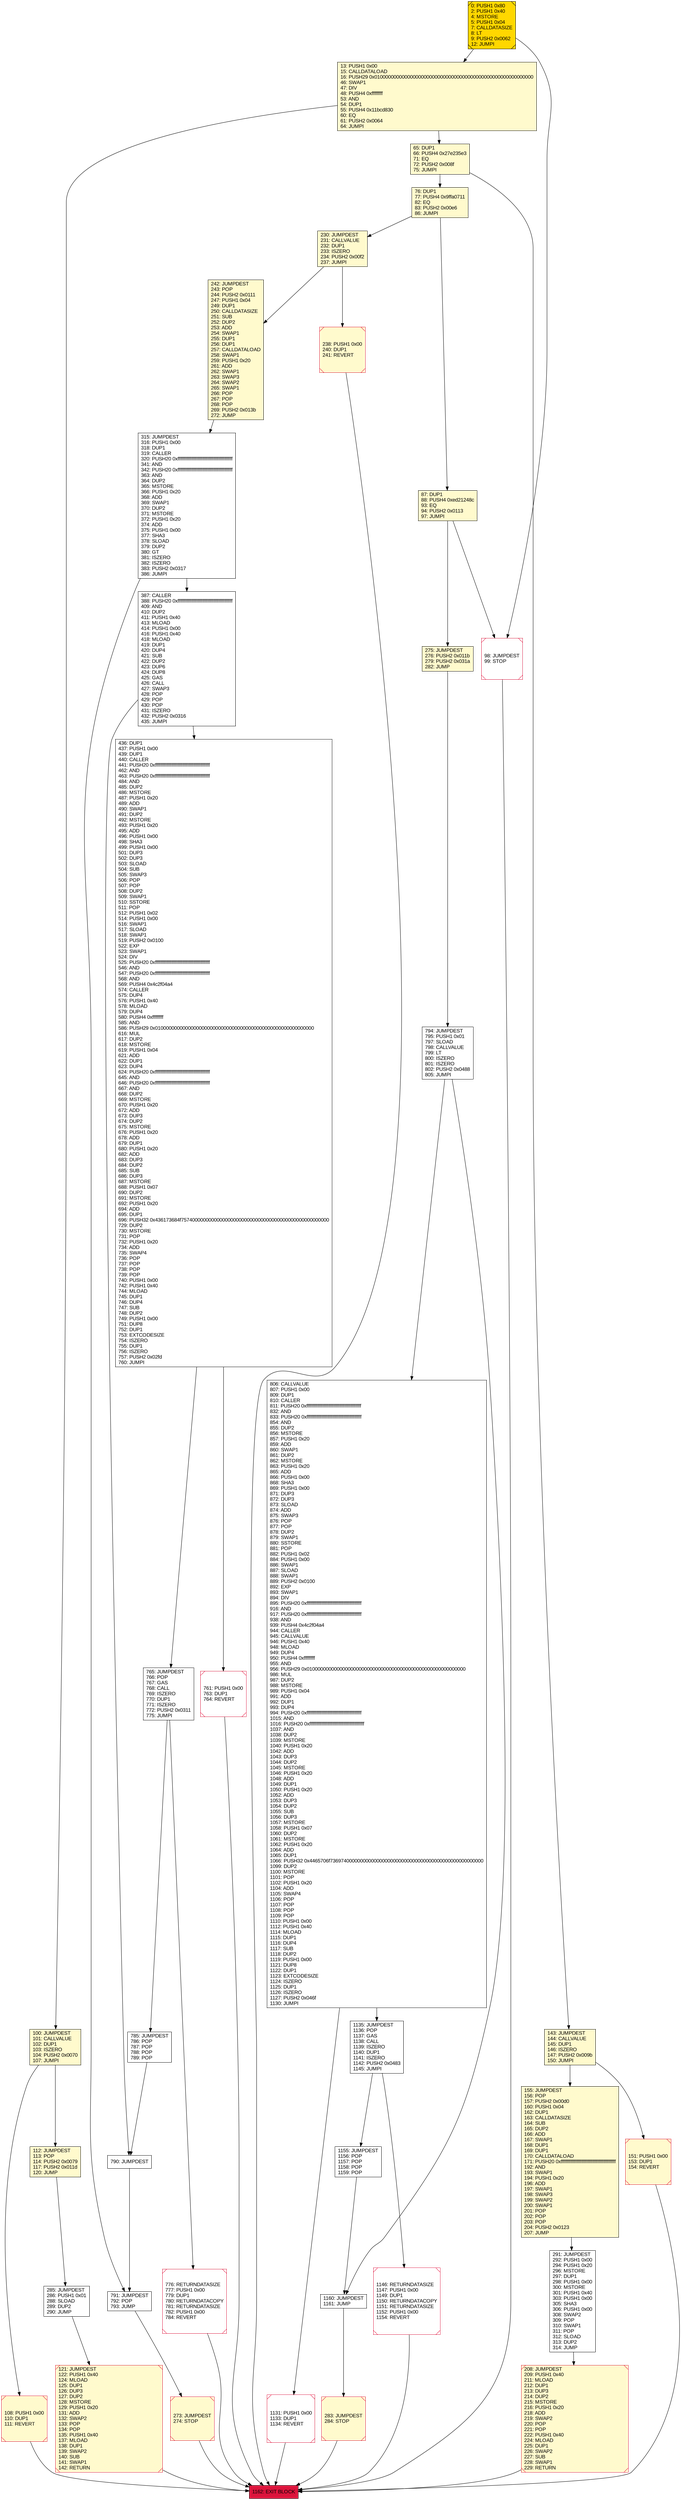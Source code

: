 digraph G {
bgcolor=transparent rankdir=UD;
node [shape=box style=filled color=black fillcolor=white fontname=arial fontcolor=black];
155 [label="155: JUMPDEST\l156: POP\l157: PUSH2 0x00d0\l160: PUSH1 0x04\l162: DUP1\l163: CALLDATASIZE\l164: SUB\l165: DUP2\l166: ADD\l167: SWAP1\l168: DUP1\l169: DUP1\l170: CALLDATALOAD\l171: PUSH20 0xffffffffffffffffffffffffffffffffffffffff\l192: AND\l193: SWAP1\l194: PUSH1 0x20\l196: ADD\l197: SWAP1\l198: SWAP3\l199: SWAP2\l200: SWAP1\l201: POP\l202: POP\l203: POP\l204: PUSH2 0x0123\l207: JUMP\l" fillcolor=lemonchiffon ];
273 [label="273: JUMPDEST\l274: STOP\l" fillcolor=lemonchiffon shape=Msquare color=crimson ];
100 [label="100: JUMPDEST\l101: CALLVALUE\l102: DUP1\l103: ISZERO\l104: PUSH2 0x0070\l107: JUMPI\l" fillcolor=lemonchiffon ];
765 [label="765: JUMPDEST\l766: POP\l767: GAS\l768: CALL\l769: ISZERO\l770: DUP1\l771: ISZERO\l772: PUSH2 0x0311\l775: JUMPI\l" ];
1162 [label="1162: EXIT BLOCK\l" fillcolor=crimson ];
121 [label="121: JUMPDEST\l122: PUSH1 0x40\l124: MLOAD\l125: DUP1\l126: DUP3\l127: DUP2\l128: MSTORE\l129: PUSH1 0x20\l131: ADD\l132: SWAP2\l133: POP\l134: POP\l135: PUSH1 0x40\l137: MLOAD\l138: DUP1\l139: SWAP2\l140: SUB\l141: SWAP1\l142: RETURN\l" fillcolor=lemonchiffon shape=Msquare color=crimson ];
1131 [label="1131: PUSH1 0x00\l1133: DUP1\l1134: REVERT\l" shape=Msquare color=crimson ];
285 [label="285: JUMPDEST\l286: PUSH1 0x01\l288: SLOAD\l289: DUP2\l290: JUMP\l" ];
387 [label="387: CALLER\l388: PUSH20 0xffffffffffffffffffffffffffffffffffffffff\l409: AND\l410: DUP2\l411: PUSH1 0x40\l413: MLOAD\l414: PUSH1 0x00\l416: PUSH1 0x40\l418: MLOAD\l419: DUP1\l420: DUP4\l421: SUB\l422: DUP2\l423: DUP6\l424: DUP8\l425: GAS\l426: CALL\l427: SWAP3\l428: POP\l429: POP\l430: POP\l431: ISZERO\l432: PUSH2 0x0316\l435: JUMPI\l" ];
242 [label="242: JUMPDEST\l243: POP\l244: PUSH2 0x0111\l247: PUSH1 0x04\l249: DUP1\l250: CALLDATASIZE\l251: SUB\l252: DUP2\l253: ADD\l254: SWAP1\l255: DUP1\l256: DUP1\l257: CALLDATALOAD\l258: SWAP1\l259: PUSH1 0x20\l261: ADD\l262: SWAP1\l263: SWAP3\l264: SWAP2\l265: SWAP1\l266: POP\l267: POP\l268: POP\l269: PUSH2 0x013b\l272: JUMP\l" fillcolor=lemonchiffon ];
108 [label="108: PUSH1 0x00\l110: DUP1\l111: REVERT\l" fillcolor=lemonchiffon shape=Msquare color=crimson ];
238 [label="238: PUSH1 0x00\l240: DUP1\l241: REVERT\l" fillcolor=lemonchiffon shape=Msquare color=crimson ];
794 [label="794: JUMPDEST\l795: PUSH1 0x01\l797: SLOAD\l798: CALLVALUE\l799: LT\l800: ISZERO\l801: ISZERO\l802: PUSH2 0x0488\l805: JUMPI\l" ];
283 [label="283: JUMPDEST\l284: STOP\l" fillcolor=lemonchiffon shape=Msquare color=crimson ];
143 [label="143: JUMPDEST\l144: CALLVALUE\l145: DUP1\l146: ISZERO\l147: PUSH2 0x009b\l150: JUMPI\l" fillcolor=lemonchiffon ];
776 [label="776: RETURNDATASIZE\l777: PUSH1 0x00\l779: DUP1\l780: RETURNDATACOPY\l781: RETURNDATASIZE\l782: PUSH1 0x00\l784: REVERT\l" shape=Msquare color=crimson ];
230 [label="230: JUMPDEST\l231: CALLVALUE\l232: DUP1\l233: ISZERO\l234: PUSH2 0x00f2\l237: JUMPI\l" fillcolor=lemonchiffon ];
761 [label="761: PUSH1 0x00\l763: DUP1\l764: REVERT\l" shape=Msquare color=crimson ];
790 [label="790: JUMPDEST\l" ];
275 [label="275: JUMPDEST\l276: PUSH2 0x011b\l279: PUSH2 0x031a\l282: JUMP\l" fillcolor=lemonchiffon ];
1146 [label="1146: RETURNDATASIZE\l1147: PUSH1 0x00\l1149: DUP1\l1150: RETURNDATACOPY\l1151: RETURNDATASIZE\l1152: PUSH1 0x00\l1154: REVERT\l" shape=Msquare color=crimson ];
112 [label="112: JUMPDEST\l113: POP\l114: PUSH2 0x0079\l117: PUSH2 0x011d\l120: JUMP\l" fillcolor=lemonchiffon ];
208 [label="208: JUMPDEST\l209: PUSH1 0x40\l211: MLOAD\l212: DUP1\l213: DUP3\l214: DUP2\l215: MSTORE\l216: PUSH1 0x20\l218: ADD\l219: SWAP2\l220: POP\l221: POP\l222: PUSH1 0x40\l224: MLOAD\l225: DUP1\l226: SWAP2\l227: SUB\l228: SWAP1\l229: RETURN\l" fillcolor=lemonchiffon shape=Msquare color=crimson ];
806 [label="806: CALLVALUE\l807: PUSH1 0x00\l809: DUP1\l810: CALLER\l811: PUSH20 0xffffffffffffffffffffffffffffffffffffffff\l832: AND\l833: PUSH20 0xffffffffffffffffffffffffffffffffffffffff\l854: AND\l855: DUP2\l856: MSTORE\l857: PUSH1 0x20\l859: ADD\l860: SWAP1\l861: DUP2\l862: MSTORE\l863: PUSH1 0x20\l865: ADD\l866: PUSH1 0x00\l868: SHA3\l869: PUSH1 0x00\l871: DUP3\l872: DUP3\l873: SLOAD\l874: ADD\l875: SWAP3\l876: POP\l877: POP\l878: DUP2\l879: SWAP1\l880: SSTORE\l881: POP\l882: PUSH1 0x02\l884: PUSH1 0x00\l886: SWAP1\l887: SLOAD\l888: SWAP1\l889: PUSH2 0x0100\l892: EXP\l893: SWAP1\l894: DIV\l895: PUSH20 0xffffffffffffffffffffffffffffffffffffffff\l916: AND\l917: PUSH20 0xffffffffffffffffffffffffffffffffffffffff\l938: AND\l939: PUSH4 0x4c2f04a4\l944: CALLER\l945: CALLVALUE\l946: PUSH1 0x40\l948: MLOAD\l949: DUP4\l950: PUSH4 0xffffffff\l955: AND\l956: PUSH29 0x0100000000000000000000000000000000000000000000000000000000\l986: MUL\l987: DUP2\l988: MSTORE\l989: PUSH1 0x04\l991: ADD\l992: DUP1\l993: DUP4\l994: PUSH20 0xffffffffffffffffffffffffffffffffffffffff\l1015: AND\l1016: PUSH20 0xffffffffffffffffffffffffffffffffffffffff\l1037: AND\l1038: DUP2\l1039: MSTORE\l1040: PUSH1 0x20\l1042: ADD\l1043: DUP3\l1044: DUP2\l1045: MSTORE\l1046: PUSH1 0x20\l1048: ADD\l1049: DUP1\l1050: PUSH1 0x20\l1052: ADD\l1053: DUP3\l1054: DUP2\l1055: SUB\l1056: DUP3\l1057: MSTORE\l1058: PUSH1 0x07\l1060: DUP2\l1061: MSTORE\l1062: PUSH1 0x20\l1064: ADD\l1065: DUP1\l1066: PUSH32 0x4465706f73697400000000000000000000000000000000000000000000000000\l1099: DUP2\l1100: MSTORE\l1101: POP\l1102: PUSH1 0x20\l1104: ADD\l1105: SWAP4\l1106: POP\l1107: POP\l1108: POP\l1109: POP\l1110: PUSH1 0x00\l1112: PUSH1 0x40\l1114: MLOAD\l1115: DUP1\l1116: DUP4\l1117: SUB\l1118: DUP2\l1119: PUSH1 0x00\l1121: DUP8\l1122: DUP1\l1123: EXTCODESIZE\l1124: ISZERO\l1125: DUP1\l1126: ISZERO\l1127: PUSH2 0x046f\l1130: JUMPI\l" ];
13 [label="13: PUSH1 0x00\l15: CALLDATALOAD\l16: PUSH29 0x0100000000000000000000000000000000000000000000000000000000\l46: SWAP1\l47: DIV\l48: PUSH4 0xffffffff\l53: AND\l54: DUP1\l55: PUSH4 0x11bcd830\l60: EQ\l61: PUSH2 0x0064\l64: JUMPI\l" fillcolor=lemonchiffon ];
1155 [label="1155: JUMPDEST\l1156: POP\l1157: POP\l1158: POP\l1159: POP\l" ];
0 [label="0: PUSH1 0x80\l2: PUSH1 0x40\l4: MSTORE\l5: PUSH1 0x04\l7: CALLDATASIZE\l8: LT\l9: PUSH2 0x0062\l12: JUMPI\l" fillcolor=lemonchiffon shape=Msquare fillcolor=gold ];
87 [label="87: DUP1\l88: PUSH4 0xed21248c\l93: EQ\l94: PUSH2 0x0113\l97: JUMPI\l" fillcolor=lemonchiffon ];
76 [label="76: DUP1\l77: PUSH4 0x9ffa0711\l82: EQ\l83: PUSH2 0x00e6\l86: JUMPI\l" fillcolor=lemonchiffon ];
65 [label="65: DUP1\l66: PUSH4 0x27e235e3\l71: EQ\l72: PUSH2 0x008f\l75: JUMPI\l" fillcolor=lemonchiffon ];
1135 [label="1135: JUMPDEST\l1136: POP\l1137: GAS\l1138: CALL\l1139: ISZERO\l1140: DUP1\l1141: ISZERO\l1142: PUSH2 0x0483\l1145: JUMPI\l" ];
791 [label="791: JUMPDEST\l792: POP\l793: JUMP\l" ];
98 [label="98: JUMPDEST\l99: STOP\l" shape=Msquare color=crimson ];
151 [label="151: PUSH1 0x00\l153: DUP1\l154: REVERT\l" fillcolor=lemonchiffon shape=Msquare color=crimson ];
436 [label="436: DUP1\l437: PUSH1 0x00\l439: DUP1\l440: CALLER\l441: PUSH20 0xffffffffffffffffffffffffffffffffffffffff\l462: AND\l463: PUSH20 0xffffffffffffffffffffffffffffffffffffffff\l484: AND\l485: DUP2\l486: MSTORE\l487: PUSH1 0x20\l489: ADD\l490: SWAP1\l491: DUP2\l492: MSTORE\l493: PUSH1 0x20\l495: ADD\l496: PUSH1 0x00\l498: SHA3\l499: PUSH1 0x00\l501: DUP3\l502: DUP3\l503: SLOAD\l504: SUB\l505: SWAP3\l506: POP\l507: POP\l508: DUP2\l509: SWAP1\l510: SSTORE\l511: POP\l512: PUSH1 0x02\l514: PUSH1 0x00\l516: SWAP1\l517: SLOAD\l518: SWAP1\l519: PUSH2 0x0100\l522: EXP\l523: SWAP1\l524: DIV\l525: PUSH20 0xffffffffffffffffffffffffffffffffffffffff\l546: AND\l547: PUSH20 0xffffffffffffffffffffffffffffffffffffffff\l568: AND\l569: PUSH4 0x4c2f04a4\l574: CALLER\l575: DUP4\l576: PUSH1 0x40\l578: MLOAD\l579: DUP4\l580: PUSH4 0xffffffff\l585: AND\l586: PUSH29 0x0100000000000000000000000000000000000000000000000000000000\l616: MUL\l617: DUP2\l618: MSTORE\l619: PUSH1 0x04\l621: ADD\l622: DUP1\l623: DUP4\l624: PUSH20 0xffffffffffffffffffffffffffffffffffffffff\l645: AND\l646: PUSH20 0xffffffffffffffffffffffffffffffffffffffff\l667: AND\l668: DUP2\l669: MSTORE\l670: PUSH1 0x20\l672: ADD\l673: DUP3\l674: DUP2\l675: MSTORE\l676: PUSH1 0x20\l678: ADD\l679: DUP1\l680: PUSH1 0x20\l682: ADD\l683: DUP3\l684: DUP2\l685: SUB\l686: DUP3\l687: MSTORE\l688: PUSH1 0x07\l690: DUP2\l691: MSTORE\l692: PUSH1 0x20\l694: ADD\l695: DUP1\l696: PUSH32 0x436173684f757400000000000000000000000000000000000000000000000000\l729: DUP2\l730: MSTORE\l731: POP\l732: PUSH1 0x20\l734: ADD\l735: SWAP4\l736: POP\l737: POP\l738: POP\l739: POP\l740: PUSH1 0x00\l742: PUSH1 0x40\l744: MLOAD\l745: DUP1\l746: DUP4\l747: SUB\l748: DUP2\l749: PUSH1 0x00\l751: DUP8\l752: DUP1\l753: EXTCODESIZE\l754: ISZERO\l755: DUP1\l756: ISZERO\l757: PUSH2 0x02fd\l760: JUMPI\l" ];
785 [label="785: JUMPDEST\l786: POP\l787: POP\l788: POP\l789: POP\l" ];
315 [label="315: JUMPDEST\l316: PUSH1 0x00\l318: DUP1\l319: CALLER\l320: PUSH20 0xffffffffffffffffffffffffffffffffffffffff\l341: AND\l342: PUSH20 0xffffffffffffffffffffffffffffffffffffffff\l363: AND\l364: DUP2\l365: MSTORE\l366: PUSH1 0x20\l368: ADD\l369: SWAP1\l370: DUP2\l371: MSTORE\l372: PUSH1 0x20\l374: ADD\l375: PUSH1 0x00\l377: SHA3\l378: SLOAD\l379: DUP2\l380: GT\l381: ISZERO\l382: ISZERO\l383: PUSH2 0x0317\l386: JUMPI\l" ];
291 [label="291: JUMPDEST\l292: PUSH1 0x00\l294: PUSH1 0x20\l296: MSTORE\l297: DUP1\l298: PUSH1 0x00\l300: MSTORE\l301: PUSH1 0x40\l303: PUSH1 0x00\l305: SHA3\l306: PUSH1 0x00\l308: SWAP2\l309: POP\l310: SWAP1\l311: POP\l312: SLOAD\l313: DUP2\l314: JUMP\l" ];
1160 [label="1160: JUMPDEST\l1161: JUMP\l" ];
285 -> 121;
0 -> 13;
76 -> 87;
283 -> 1162;
1135 -> 1155;
1135 -> 1146;
273 -> 1162;
776 -> 1162;
291 -> 208;
765 -> 776;
143 -> 151;
112 -> 285;
13 -> 100;
785 -> 790;
436 -> 761;
1160 -> 283;
791 -> 273;
87 -> 275;
155 -> 291;
242 -> 315;
151 -> 1162;
76 -> 230;
121 -> 1162;
1131 -> 1162;
65 -> 76;
100 -> 108;
238 -> 1162;
108 -> 1162;
315 -> 791;
13 -> 65;
806 -> 1135;
0 -> 98;
143 -> 155;
387 -> 790;
275 -> 794;
761 -> 1162;
230 -> 238;
230 -> 242;
1155 -> 1160;
87 -> 98;
208 -> 1162;
806 -> 1131;
100 -> 112;
790 -> 791;
1146 -> 1162;
794 -> 806;
794 -> 1160;
98 -> 1162;
315 -> 387;
387 -> 436;
65 -> 143;
436 -> 765;
765 -> 785;
}